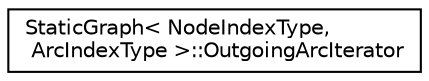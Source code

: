 digraph "Graphical Class Hierarchy"
{
 // LATEX_PDF_SIZE
  edge [fontname="Helvetica",fontsize="10",labelfontname="Helvetica",labelfontsize="10"];
  node [fontname="Helvetica",fontsize="10",shape=record];
  rankdir="LR";
  Node0 [label="StaticGraph\< NodeIndexType,\l ArcIndexType \>::OutgoingArcIterator",height=0.2,width=0.4,color="black", fillcolor="white", style="filled",URL="$classutil_1_1_static_graph_1_1_outgoing_arc_iterator.html",tooltip=" "];
}
